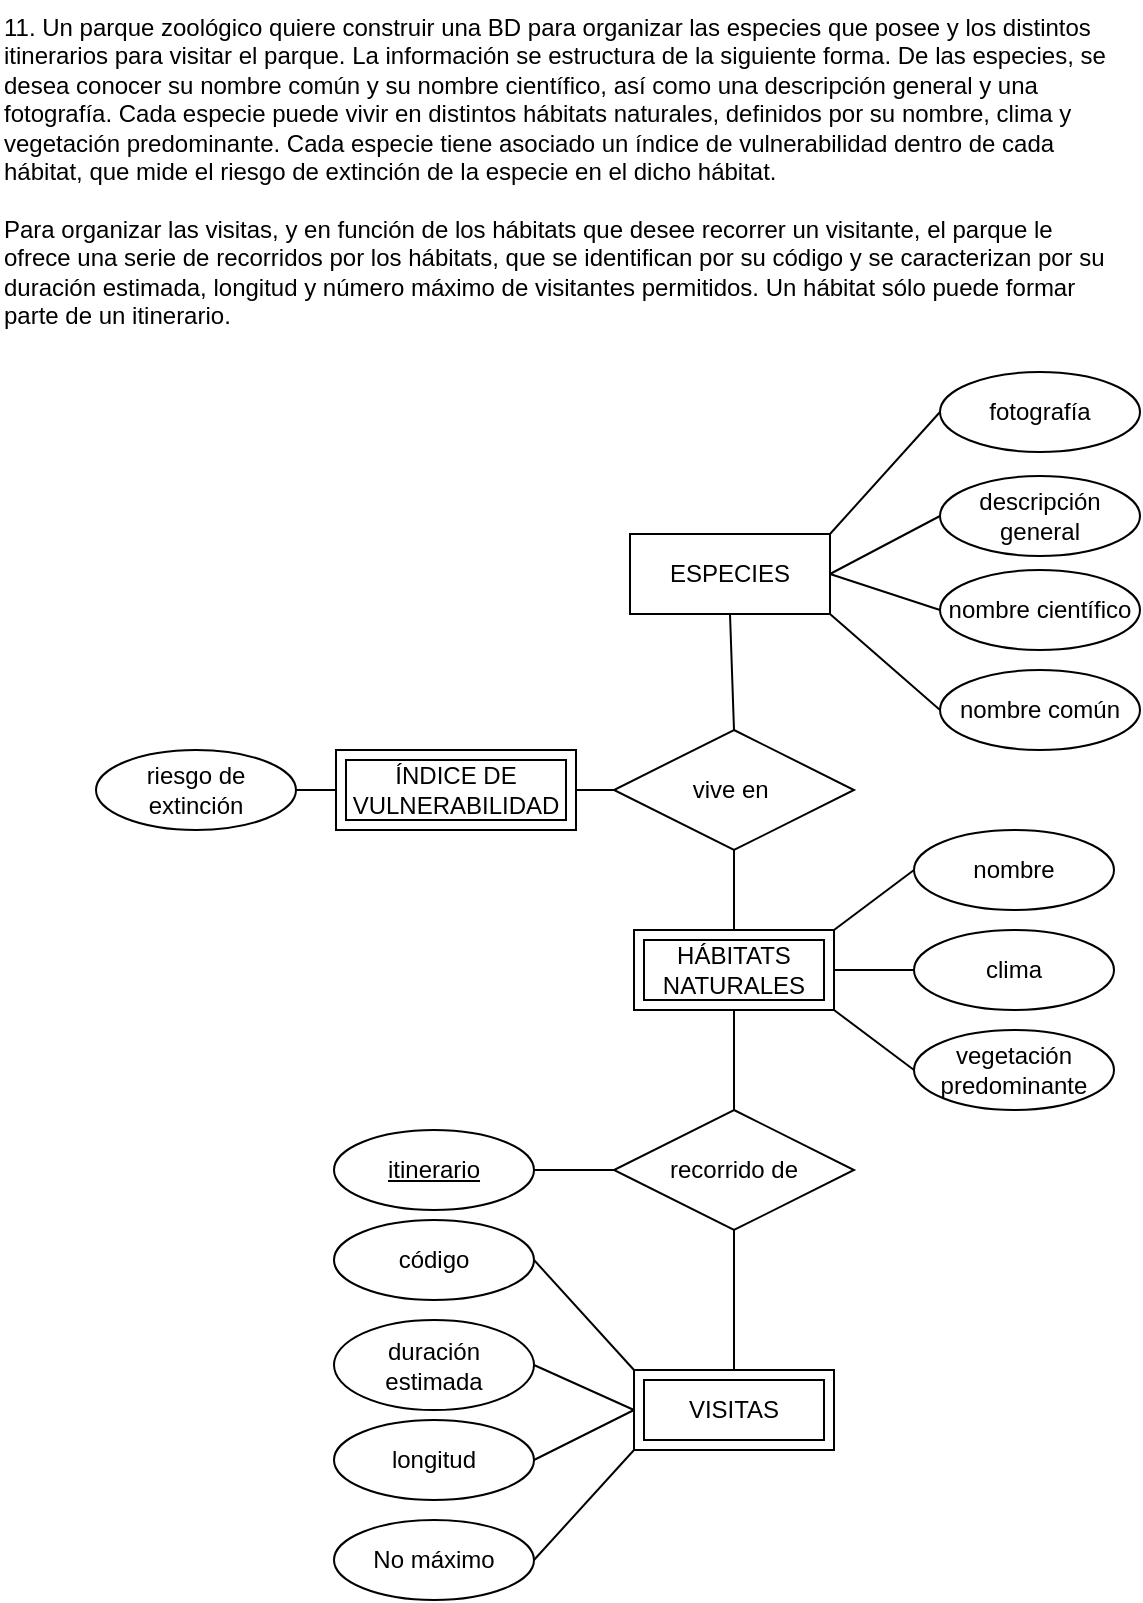 <mxfile>
    <diagram id="vzvfLB05mMTUl3A8MSLY" name="Page-1">
        <mxGraphModel dx="1072" dy="563" grid="1" gridSize="10" guides="1" tooltips="1" connect="1" arrows="1" fold="1" page="1" pageScale="1" pageWidth="850" pageHeight="1100" math="0" shadow="0">
            <root>
                <mxCell id="0"/>
                <mxCell id="1" parent="0"/>
                <mxCell id="2" value="11. Un parque zoológico quiere construir una BD para organizar las especies que posee y los distintos itinerarios para visitar el parque. La información se estructura de la siguiente forma. De las especies, se desea conocer su nombre común y su nombre científico, así como una descripción general y una fotografía. Cada especie puede vivir en distintos hábitats naturales, definidos por su nombre, clima y vegetación predominante. Cada especie tiene asociado un índice de vulnerabilidad dentro de cada hábitat, que mide el riesgo de extinción de la especie en el dicho hábitat.&#xa;&#xa;Para organizar las visitas, y en función de los hábitats que desee recorrer un visitante, el parque le ofrece una serie de recorridos por los hábitats, que se identifican por su código y se caracterizan por su duración estimada, longitud y número máximo de visitantes permitidos. Un hábitat sólo puede formar parte de un itinerario." style="text;whiteSpace=wrap;" vertex="1" parent="1">
                    <mxGeometry x="40" y="40" width="560" height="180" as="geometry"/>
                </mxCell>
                <mxCell id="3" style="edgeStyle=none;html=1;exitX=0.5;exitY=1;exitDx=0;exitDy=0;entryX=0.5;entryY=0;entryDx=0;entryDy=0;endArrow=none;endFill=0;" edge="1" parent="1" source="8" target="15">
                    <mxGeometry relative="1" as="geometry"/>
                </mxCell>
                <mxCell id="4" style="edgeStyle=none;html=1;exitX=1;exitY=0;exitDx=0;exitDy=0;entryX=0;entryY=0.5;entryDx=0;entryDy=0;endArrow=none;endFill=0;" edge="1" parent="1" source="8" target="12">
                    <mxGeometry relative="1" as="geometry"/>
                </mxCell>
                <mxCell id="5" style="edgeStyle=none;html=1;exitX=1;exitY=1;exitDx=0;exitDy=0;entryX=0;entryY=0.5;entryDx=0;entryDy=0;endArrow=none;endFill=0;" edge="1" parent="1" source="8" target="9">
                    <mxGeometry relative="1" as="geometry"/>
                </mxCell>
                <mxCell id="6" style="edgeStyle=none;html=1;exitX=1;exitY=0.5;exitDx=0;exitDy=0;entryX=0;entryY=0.5;entryDx=0;entryDy=0;endArrow=none;endFill=0;" edge="1" parent="1" source="8" target="11">
                    <mxGeometry relative="1" as="geometry"/>
                </mxCell>
                <mxCell id="7" style="edgeStyle=none;html=1;exitX=1;exitY=0.5;exitDx=0;exitDy=0;entryX=0;entryY=0.5;entryDx=0;entryDy=0;endArrow=none;endFill=0;" edge="1" parent="1" source="8" target="10">
                    <mxGeometry relative="1" as="geometry"/>
                </mxCell>
                <mxCell id="8" value="ESPECIES" style="whiteSpace=wrap;html=1;align=center;" vertex="1" parent="1">
                    <mxGeometry x="355" y="307" width="100" height="40" as="geometry"/>
                </mxCell>
                <mxCell id="9" value="nombre común" style="ellipse;whiteSpace=wrap;html=1;align=center;" vertex="1" parent="1">
                    <mxGeometry x="510" y="375" width="100" height="40" as="geometry"/>
                </mxCell>
                <mxCell id="10" value="nombre científico" style="ellipse;whiteSpace=wrap;html=1;align=center;" vertex="1" parent="1">
                    <mxGeometry x="510" y="325" width="100" height="40" as="geometry"/>
                </mxCell>
                <mxCell id="11" value="descripción general" style="ellipse;whiteSpace=wrap;html=1;align=center;" vertex="1" parent="1">
                    <mxGeometry x="510" y="278" width="100" height="40" as="geometry"/>
                </mxCell>
                <mxCell id="12" value="fotografía" style="ellipse;whiteSpace=wrap;html=1;align=center;" vertex="1" parent="1">
                    <mxGeometry x="510" y="226" width="100" height="40" as="geometry"/>
                </mxCell>
                <mxCell id="13" style="edgeStyle=none;html=1;exitX=0.5;exitY=1;exitDx=0;exitDy=0;entryX=0.5;entryY=0;entryDx=0;entryDy=0;endArrow=none;endFill=0;" edge="1" parent="1" source="15" target="25">
                    <mxGeometry relative="1" as="geometry"/>
                </mxCell>
                <mxCell id="14" style="edgeStyle=none;html=1;exitX=0;exitY=0.5;exitDx=0;exitDy=0;entryX=1;entryY=0.5;entryDx=0;entryDy=0;endArrow=none;endFill=0;" edge="1" parent="1" source="15" target="20">
                    <mxGeometry relative="1" as="geometry"/>
                </mxCell>
                <mxCell id="15" value="vive en&amp;nbsp;" style="shape=rhombus;perimeter=rhombusPerimeter;whiteSpace=wrap;html=1;align=center;" vertex="1" parent="1">
                    <mxGeometry x="347" y="405" width="120" height="60" as="geometry"/>
                </mxCell>
                <mxCell id="16" value="nombre" style="ellipse;whiteSpace=wrap;html=1;align=center;" vertex="1" parent="1">
                    <mxGeometry x="497" y="455" width="100" height="40" as="geometry"/>
                </mxCell>
                <mxCell id="17" value="clima" style="ellipse;whiteSpace=wrap;html=1;align=center;" vertex="1" parent="1">
                    <mxGeometry x="497" y="505" width="100" height="40" as="geometry"/>
                </mxCell>
                <mxCell id="18" value="vegetación predominante" style="ellipse;whiteSpace=wrap;html=1;align=center;" vertex="1" parent="1">
                    <mxGeometry x="497" y="555" width="100" height="40" as="geometry"/>
                </mxCell>
                <mxCell id="19" style="edgeStyle=none;html=1;exitX=0;exitY=0.5;exitDx=0;exitDy=0;endArrow=none;endFill=0;" edge="1" parent="1" source="20" target="26">
                    <mxGeometry relative="1" as="geometry"/>
                </mxCell>
                <mxCell id="20" value="ÍNDICE DE VULNERABILIDAD" style="shape=ext;margin=3;double=1;whiteSpace=wrap;html=1;align=center;" vertex="1" parent="1">
                    <mxGeometry x="208" y="415" width="120" height="40" as="geometry"/>
                </mxCell>
                <mxCell id="21" style="edgeStyle=none;html=1;exitX=0.5;exitY=1;exitDx=0;exitDy=0;entryX=0.5;entryY=0;entryDx=0;entryDy=0;endArrow=none;endFill=0;" edge="1" parent="1" source="25" target="34">
                    <mxGeometry relative="1" as="geometry"/>
                </mxCell>
                <mxCell id="22" style="edgeStyle=none;html=1;exitX=1;exitY=0;exitDx=0;exitDy=0;entryX=0;entryY=0.5;entryDx=0;entryDy=0;endArrow=none;endFill=0;" edge="1" parent="1" source="25" target="16">
                    <mxGeometry relative="1" as="geometry"/>
                </mxCell>
                <mxCell id="23" style="edgeStyle=none;html=1;exitX=1;exitY=1;exitDx=0;exitDy=0;entryX=0;entryY=0.5;entryDx=0;entryDy=0;endArrow=none;endFill=0;" edge="1" parent="1" source="25" target="18">
                    <mxGeometry relative="1" as="geometry"/>
                </mxCell>
                <mxCell id="24" style="edgeStyle=none;html=1;exitX=1;exitY=0.5;exitDx=0;exitDy=0;entryX=0;entryY=0.5;entryDx=0;entryDy=0;endArrow=none;endFill=0;" edge="1" parent="1" source="25" target="17">
                    <mxGeometry relative="1" as="geometry"/>
                </mxCell>
                <mxCell id="25" value="&lt;span style=&quot;color: rgb(0, 0, 0);&quot;&gt;HÁBITATS&lt;/span&gt;&lt;div&gt;NATURALES&lt;/div&gt;" style="shape=ext;margin=3;double=1;whiteSpace=wrap;html=1;align=center;" vertex="1" parent="1">
                    <mxGeometry x="357" y="505" width="100" height="40" as="geometry"/>
                </mxCell>
                <mxCell id="26" value="riesgo de extinción" style="ellipse;whiteSpace=wrap;html=1;align=center;" vertex="1" parent="1">
                    <mxGeometry x="88" y="415" width="100" height="40" as="geometry"/>
                </mxCell>
                <mxCell id="27" style="edgeStyle=none;html=1;exitX=0;exitY=0;exitDx=0;exitDy=0;entryX=1;entryY=0.5;entryDx=0;entryDy=0;endArrow=none;endFill=0;" edge="1" parent="1" source="31" target="35">
                    <mxGeometry relative="1" as="geometry"/>
                </mxCell>
                <mxCell id="28" style="edgeStyle=none;html=1;exitX=0;exitY=1;exitDx=0;exitDy=0;entryX=1;entryY=0.5;entryDx=0;entryDy=0;endArrow=none;endFill=0;" edge="1" parent="1" source="31" target="38">
                    <mxGeometry relative="1" as="geometry"/>
                </mxCell>
                <mxCell id="29" style="edgeStyle=none;html=1;exitX=0;exitY=0.5;exitDx=0;exitDy=0;entryX=1;entryY=0.5;entryDx=0;entryDy=0;endArrow=none;endFill=0;" edge="1" parent="1" source="31" target="36">
                    <mxGeometry relative="1" as="geometry"/>
                </mxCell>
                <mxCell id="30" style="edgeStyle=none;html=1;exitX=0;exitY=0.5;exitDx=0;exitDy=0;entryX=1;entryY=0.5;entryDx=0;entryDy=0;endArrow=none;endFill=0;" edge="1" parent="1" source="31" target="37">
                    <mxGeometry relative="1" as="geometry"/>
                </mxCell>
                <mxCell id="31" value="VISITAS" style="shape=ext;margin=3;double=1;whiteSpace=wrap;html=1;align=center;" vertex="1" parent="1">
                    <mxGeometry x="357" y="725" width="100" height="40" as="geometry"/>
                </mxCell>
                <mxCell id="32" style="edgeStyle=none;html=1;exitX=0.5;exitY=1;exitDx=0;exitDy=0;entryX=0.5;entryY=0;entryDx=0;entryDy=0;endArrow=none;endFill=0;" edge="1" parent="1" source="34" target="31">
                    <mxGeometry relative="1" as="geometry"/>
                </mxCell>
                <mxCell id="33" style="edgeStyle=none;html=1;exitX=0;exitY=0.5;exitDx=0;exitDy=0;entryX=1;entryY=0.5;entryDx=0;entryDy=0;endArrow=none;endFill=0;" edge="1" parent="1" source="34" target="39">
                    <mxGeometry relative="1" as="geometry"/>
                </mxCell>
                <mxCell id="34" value="recorrido de" style="shape=rhombus;perimeter=rhombusPerimeter;whiteSpace=wrap;html=1;align=center;" vertex="1" parent="1">
                    <mxGeometry x="347" y="595" width="120" height="60" as="geometry"/>
                </mxCell>
                <mxCell id="35" value="código" style="ellipse;whiteSpace=wrap;html=1;align=center;" vertex="1" parent="1">
                    <mxGeometry x="207" y="650" width="100" height="40" as="geometry"/>
                </mxCell>
                <mxCell id="36" value="duración estimada" style="ellipse;whiteSpace=wrap;html=1;align=center;" vertex="1" parent="1">
                    <mxGeometry x="207" y="700" width="100" height="45" as="geometry"/>
                </mxCell>
                <mxCell id="37" value="longitud" style="ellipse;whiteSpace=wrap;html=1;align=center;" vertex="1" parent="1">
                    <mxGeometry x="207" y="750" width="100" height="40" as="geometry"/>
                </mxCell>
                <mxCell id="38" value="No máximo" style="ellipse;whiteSpace=wrap;html=1;align=center;" vertex="1" parent="1">
                    <mxGeometry x="207" y="800" width="100" height="40" as="geometry"/>
                </mxCell>
                <mxCell id="39" value="itinerario" style="ellipse;whiteSpace=wrap;html=1;align=center;fontStyle=4;" vertex="1" parent="1">
                    <mxGeometry x="207" y="605" width="100" height="40" as="geometry"/>
                </mxCell>
            </root>
        </mxGraphModel>
    </diagram>
</mxfile>